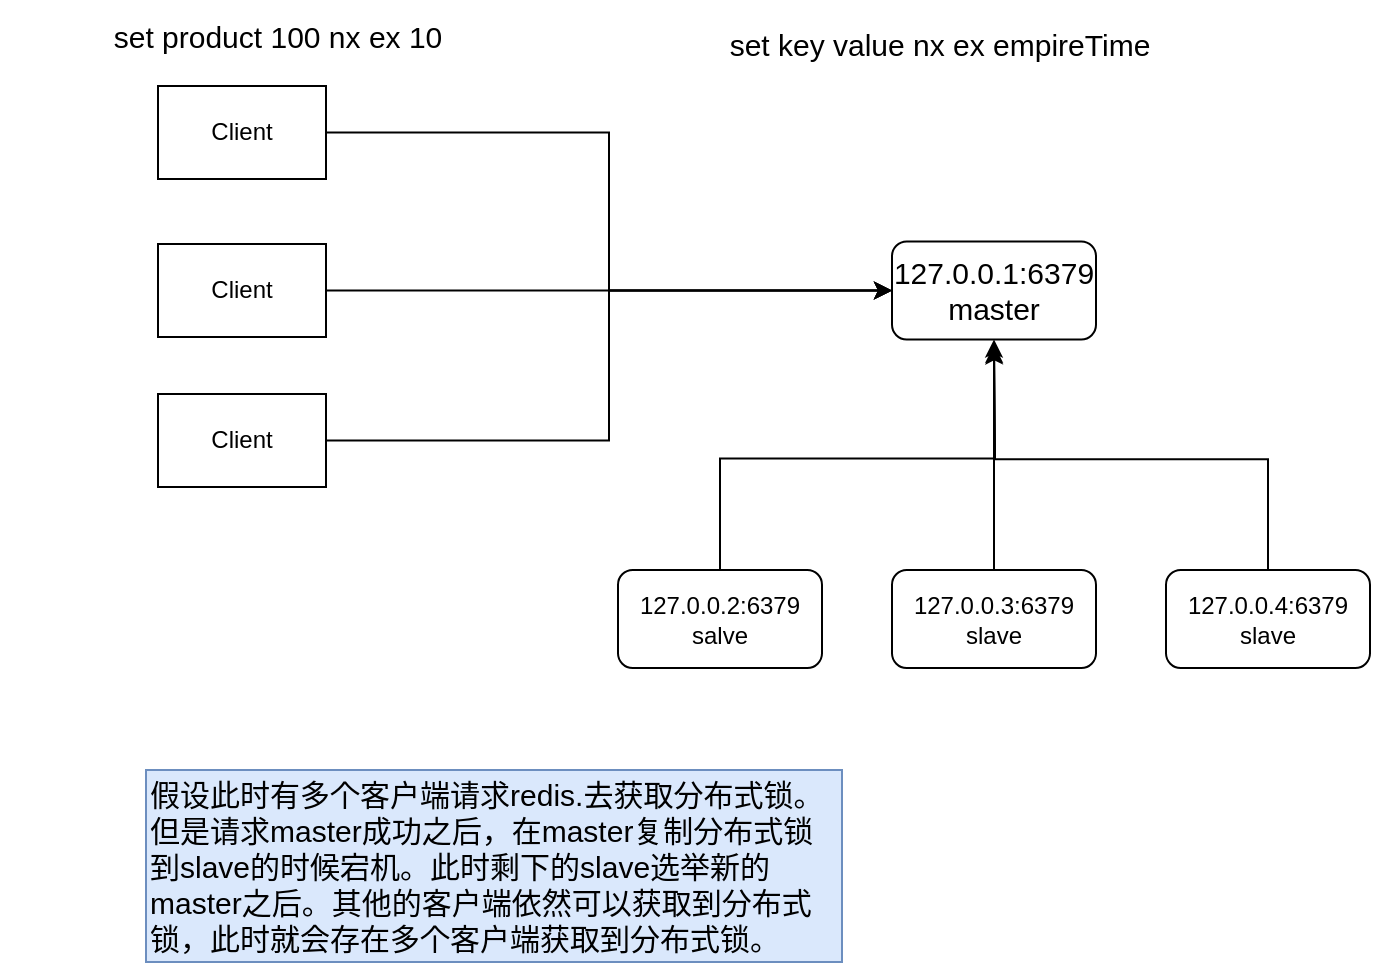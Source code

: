 <mxfile version="14.9.3" type="github">
  <diagram id="8TH7uReoswffPimqbZuZ" name="Page-1">
    <mxGraphModel dx="1038" dy="492" grid="0" gridSize="10" guides="1" tooltips="1" connect="1" arrows="1" fold="1" page="1" pageScale="1" pageWidth="827" pageHeight="1169" math="0" shadow="0">
      <root>
        <mxCell id="0" />
        <mxCell id="1" parent="0" />
        <mxCell id="pIVM3B8b8TiOGifCgAn9-1" value="&lt;font style=&quot;vertical-align: inherit&quot;&gt;&lt;font style=&quot;vertical-align: inherit&quot;&gt;&lt;font style=&quot;vertical-align: inherit ; font-size: 15px&quot;&gt;&lt;font style=&quot;vertical-align: inherit ; font-size: 15px&quot;&gt;127.0.0.1:6379&lt;br&gt;master&lt;br&gt;&lt;/font&gt;&lt;/font&gt;&lt;/font&gt;&lt;/font&gt;" style="rounded=1;whiteSpace=wrap;html=1;" parent="1" vertex="1">
          <mxGeometry x="456" y="149.75" width="102" height="49" as="geometry" />
        </mxCell>
        <mxCell id="4EUAKiG6uaYQuzAemKZB-11" style="edgeStyle=orthogonalEdgeStyle;rounded=0;orthogonalLoop=1;jettySize=auto;html=1;exitX=0.5;exitY=0;exitDx=0;exitDy=0;strokeWidth=1;" edge="1" parent="1" source="pIVM3B8b8TiOGifCgAn9-2">
          <mxGeometry relative="1" as="geometry">
            <mxPoint x="507.0" y="202.2" as="targetPoint" />
          </mxGeometry>
        </mxCell>
        <mxCell id="pIVM3B8b8TiOGifCgAn9-2" value="&lt;font style=&quot;vertical-align: inherit&quot;&gt;&lt;font style=&quot;vertical-align: inherit&quot;&gt;&lt;font style=&quot;vertical-align: inherit&quot;&gt;&lt;font style=&quot;vertical-align: inherit&quot;&gt;&lt;font style=&quot;vertical-align: inherit&quot;&gt;127.0.0.4:6379&lt;/font&gt;&lt;/font&gt;&lt;/font&gt;&lt;/font&gt;&lt;/font&gt;&lt;br&gt;slave" style="rounded=1;whiteSpace=wrap;html=1;" parent="1" vertex="1">
          <mxGeometry x="593" y="314" width="102" height="49" as="geometry" />
        </mxCell>
        <mxCell id="4EUAKiG6uaYQuzAemKZB-9" style="edgeStyle=orthogonalEdgeStyle;rounded=0;orthogonalLoop=1;jettySize=auto;html=1;exitX=0.5;exitY=0;exitDx=0;exitDy=0;entryX=0.5;entryY=1;entryDx=0;entryDy=0;strokeWidth=1;" edge="1" parent="1" source="pIVM3B8b8TiOGifCgAn9-3" target="pIVM3B8b8TiOGifCgAn9-1">
          <mxGeometry relative="1" as="geometry" />
        </mxCell>
        <mxCell id="pIVM3B8b8TiOGifCgAn9-3" value="&lt;font style=&quot;vertical-align: inherit&quot;&gt;&lt;font style=&quot;vertical-align: inherit&quot;&gt;&lt;font style=&quot;vertical-align: inherit&quot;&gt;&lt;font style=&quot;vertical-align: inherit&quot;&gt;&lt;font style=&quot;vertical-align: inherit&quot;&gt;127.0.0.3:6379&lt;/font&gt;&lt;/font&gt;&lt;/font&gt;&lt;/font&gt;&lt;/font&gt;&lt;br&gt;slave" style="rounded=1;whiteSpace=wrap;html=1;" parent="1" vertex="1">
          <mxGeometry x="456" y="314" width="102" height="49" as="geometry" />
        </mxCell>
        <mxCell id="4EUAKiG6uaYQuzAemKZB-10" style="edgeStyle=orthogonalEdgeStyle;rounded=0;orthogonalLoop=1;jettySize=auto;html=1;exitX=0.5;exitY=0;exitDx=0;exitDy=0;strokeWidth=1;" edge="1" parent="1" source="pIVM3B8b8TiOGifCgAn9-4">
          <mxGeometry relative="1" as="geometry">
            <mxPoint x="507.0" y="201.4" as="targetPoint" />
          </mxGeometry>
        </mxCell>
        <mxCell id="pIVM3B8b8TiOGifCgAn9-4" value="&lt;font style=&quot;vertical-align: inherit&quot;&gt;&lt;font style=&quot;vertical-align: inherit&quot;&gt;&lt;font style=&quot;vertical-align: inherit&quot;&gt;&lt;font style=&quot;vertical-align: inherit&quot;&gt;&lt;font style=&quot;vertical-align: inherit&quot;&gt;&lt;font style=&quot;vertical-align: inherit&quot;&gt;&lt;font style=&quot;vertical-align: inherit&quot;&gt;&lt;font style=&quot;vertical-align: inherit&quot;&gt;127.0.0.2:6379&lt;/font&gt;&lt;/font&gt;&lt;/font&gt;&lt;/font&gt;&lt;/font&gt;&lt;/font&gt;&lt;br&gt;salve&lt;br&gt;&lt;/font&gt;&lt;/font&gt;" style="rounded=1;whiteSpace=wrap;html=1;" parent="1" vertex="1">
          <mxGeometry x="319" y="314" width="102" height="49" as="geometry" />
        </mxCell>
        <mxCell id="4EUAKiG6uaYQuzAemKZB-13" style="edgeStyle=orthogonalEdgeStyle;rounded=0;orthogonalLoop=1;jettySize=auto;html=1;exitX=1;exitY=0.5;exitDx=0;exitDy=0;entryX=0;entryY=0.5;entryDx=0;entryDy=0;strokeWidth=1;" edge="1" parent="1" source="pIVM3B8b8TiOGifCgAn9-9" target="pIVM3B8b8TiOGifCgAn9-1">
          <mxGeometry relative="1" as="geometry" />
        </mxCell>
        <mxCell id="pIVM3B8b8TiOGifCgAn9-9" value="&lt;font style=&quot;vertical-align: inherit&quot;&gt;&lt;font style=&quot;vertical-align: inherit&quot;&gt;Client&lt;/font&gt;&lt;/font&gt;" style="rounded=0;whiteSpace=wrap;html=1;" parent="1" vertex="1">
          <mxGeometry x="89" y="72" width="84" height="46.5" as="geometry" />
        </mxCell>
        <mxCell id="pIVM3B8b8TiOGifCgAn9-13" value="&lt;font style=&quot;vertical-align: inherit&quot;&gt;&lt;font style=&quot;vertical-align: inherit&quot;&gt;&lt;font style=&quot;vertical-align: inherit&quot;&gt;&lt;font style=&quot;vertical-align: inherit&quot;&gt;&lt;font style=&quot;vertical-align: inherit&quot;&gt;&lt;font style=&quot;vertical-align: inherit&quot;&gt;&lt;font style=&quot;vertical-align: inherit&quot;&gt;&lt;font style=&quot;vertical-align: inherit ; font-size: 15px&quot;&gt;set key value nx ex empireTime&lt;/font&gt;&lt;/font&gt;&lt;/font&gt;&lt;/font&gt;&lt;/font&gt;&lt;/font&gt;&lt;/font&gt;&lt;/font&gt;" style="text;html=1;strokeColor=none;fillColor=none;align=center;verticalAlign=middle;whiteSpace=wrap;rounded=0;" parent="1" vertex="1">
          <mxGeometry x="341" y="33" width="278" height="35" as="geometry" />
        </mxCell>
        <mxCell id="4EUAKiG6uaYQuzAemKZB-1" value="&lt;font style=&quot;vertical-align: inherit&quot;&gt;&lt;font style=&quot;vertical-align: inherit&quot;&gt;&lt;font style=&quot;vertical-align: inherit&quot;&gt;&lt;font style=&quot;vertical-align: inherit&quot;&gt;&lt;font style=&quot;vertical-align: inherit&quot;&gt;&lt;font style=&quot;vertical-align: inherit&quot;&gt;&lt;font style=&quot;vertical-align: inherit&quot;&gt;&lt;font style=&quot;vertical-align: inherit ; font-size: 15px&quot;&gt;set product 100 nx ex 10&lt;/font&gt;&lt;/font&gt;&lt;/font&gt;&lt;/font&gt;&lt;/font&gt;&lt;/font&gt;&lt;/font&gt;&lt;/font&gt;" style="text;html=1;strokeColor=none;fillColor=none;align=center;verticalAlign=middle;whiteSpace=wrap;rounded=0;" vertex="1" parent="1">
          <mxGeometry x="10" y="29" width="278" height="35" as="geometry" />
        </mxCell>
        <mxCell id="4EUAKiG6uaYQuzAemKZB-14" style="edgeStyle=orthogonalEdgeStyle;rounded=0;orthogonalLoop=1;jettySize=auto;html=1;exitX=1;exitY=0.5;exitDx=0;exitDy=0;entryX=0;entryY=0.5;entryDx=0;entryDy=0;strokeWidth=1;" edge="1" parent="1" source="4EUAKiG6uaYQuzAemKZB-2" target="pIVM3B8b8TiOGifCgAn9-1">
          <mxGeometry relative="1" as="geometry" />
        </mxCell>
        <mxCell id="4EUAKiG6uaYQuzAemKZB-2" value="&lt;font style=&quot;vertical-align: inherit&quot;&gt;&lt;font style=&quot;vertical-align: inherit&quot;&gt;Client&lt;/font&gt;&lt;/font&gt;" style="rounded=0;whiteSpace=wrap;html=1;" vertex="1" parent="1">
          <mxGeometry x="89" y="226" width="84" height="46.5" as="geometry" />
        </mxCell>
        <mxCell id="4EUAKiG6uaYQuzAemKZB-12" style="edgeStyle=orthogonalEdgeStyle;rounded=0;orthogonalLoop=1;jettySize=auto;html=1;exitX=1;exitY=0.5;exitDx=0;exitDy=0;entryX=0;entryY=0.5;entryDx=0;entryDy=0;strokeWidth=1;" edge="1" parent="1" source="4EUAKiG6uaYQuzAemKZB-3" target="pIVM3B8b8TiOGifCgAn9-1">
          <mxGeometry relative="1" as="geometry" />
        </mxCell>
        <mxCell id="4EUAKiG6uaYQuzAemKZB-3" value="&lt;font style=&quot;vertical-align: inherit&quot;&gt;&lt;font style=&quot;vertical-align: inherit&quot;&gt;Client&lt;/font&gt;&lt;/font&gt;" style="rounded=0;whiteSpace=wrap;html=1;" vertex="1" parent="1">
          <mxGeometry x="89" y="151" width="84" height="46.5" as="geometry" />
        </mxCell>
        <mxCell id="4EUAKiG6uaYQuzAemKZB-15" value="&lt;div&gt;&lt;span style=&quot;font-size: 15px&quot;&gt;假设此时&lt;/span&gt;&lt;font style=&quot;font-size: 15px&quot;&gt;有多个客户端请求redis.去获取分布式锁。但是请求master成功之后，在master复制分布式锁到slave的时候宕机。此时剩下的slave选举新的master之后。其他的客户端依然可以获取到分布式锁，此时就会存在多个客户端获取到分布式锁。&lt;/font&gt;&lt;br&gt;&lt;/div&gt;" style="text;html=1;strokeColor=#6c8ebf;fillColor=#dae8fc;align=left;verticalAlign=middle;whiteSpace=wrap;rounded=0;" vertex="1" parent="1">
          <mxGeometry x="83" y="414" width="348" height="96" as="geometry" />
        </mxCell>
      </root>
    </mxGraphModel>
  </diagram>
</mxfile>
